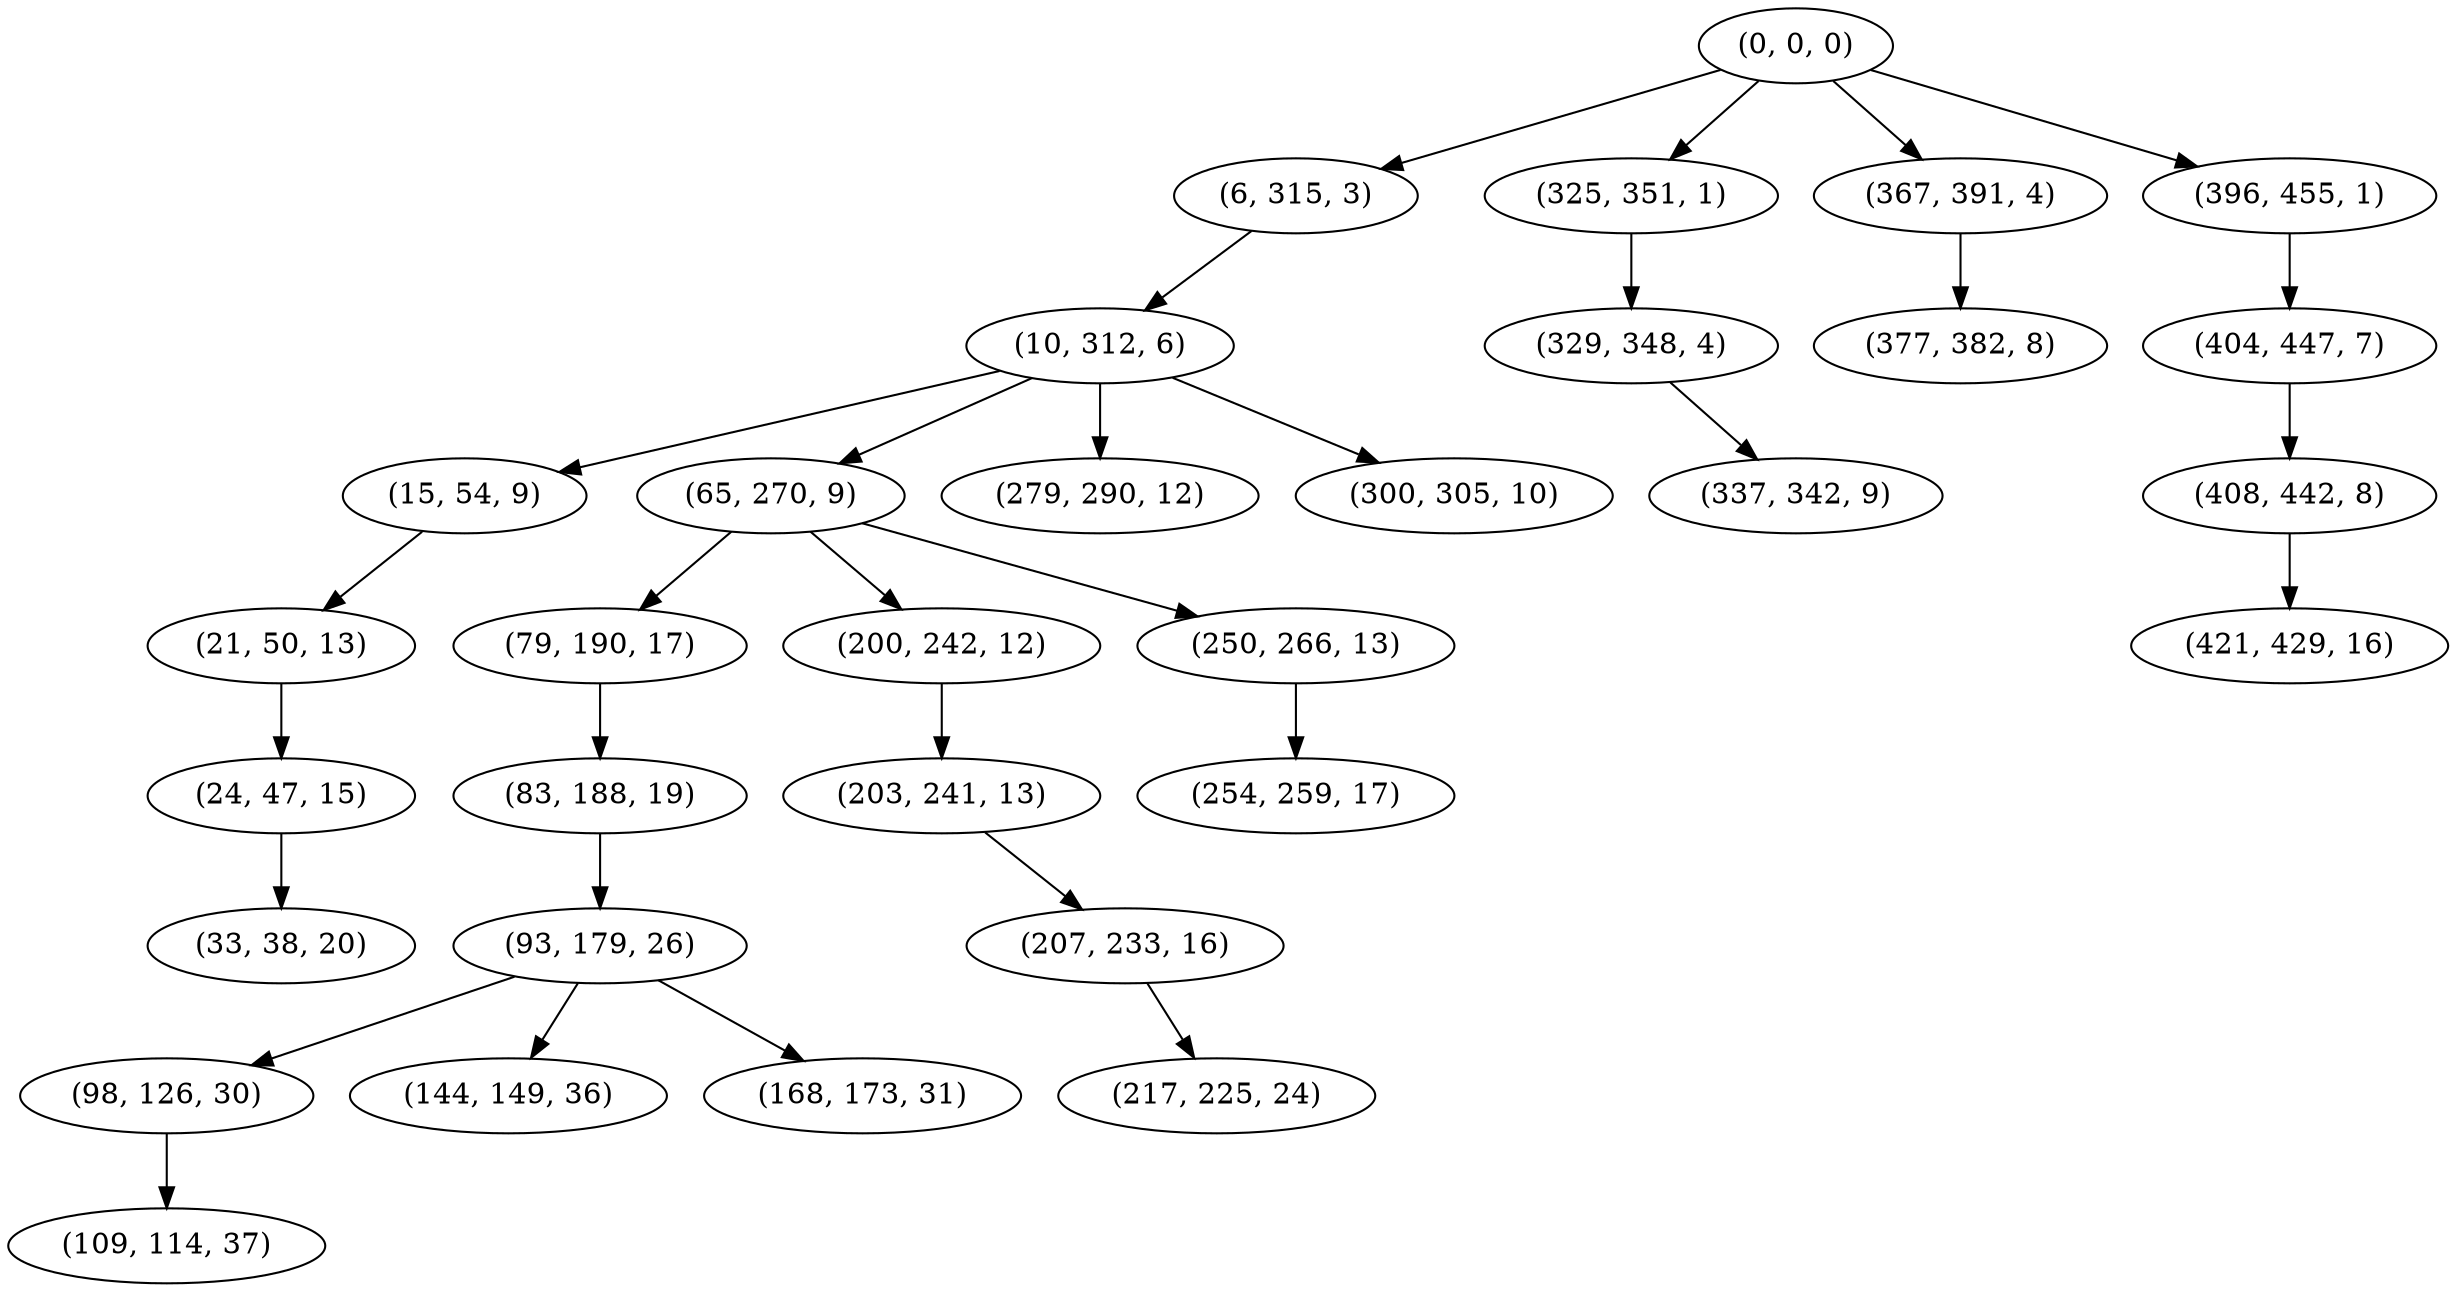 digraph tree {
    "(0, 0, 0)";
    "(6, 315, 3)";
    "(10, 312, 6)";
    "(15, 54, 9)";
    "(21, 50, 13)";
    "(24, 47, 15)";
    "(33, 38, 20)";
    "(65, 270, 9)";
    "(79, 190, 17)";
    "(83, 188, 19)";
    "(93, 179, 26)";
    "(98, 126, 30)";
    "(109, 114, 37)";
    "(144, 149, 36)";
    "(168, 173, 31)";
    "(200, 242, 12)";
    "(203, 241, 13)";
    "(207, 233, 16)";
    "(217, 225, 24)";
    "(250, 266, 13)";
    "(254, 259, 17)";
    "(279, 290, 12)";
    "(300, 305, 10)";
    "(325, 351, 1)";
    "(329, 348, 4)";
    "(337, 342, 9)";
    "(367, 391, 4)";
    "(377, 382, 8)";
    "(396, 455, 1)";
    "(404, 447, 7)";
    "(408, 442, 8)";
    "(421, 429, 16)";
    "(0, 0, 0)" -> "(6, 315, 3)";
    "(0, 0, 0)" -> "(325, 351, 1)";
    "(0, 0, 0)" -> "(367, 391, 4)";
    "(0, 0, 0)" -> "(396, 455, 1)";
    "(6, 315, 3)" -> "(10, 312, 6)";
    "(10, 312, 6)" -> "(15, 54, 9)";
    "(10, 312, 6)" -> "(65, 270, 9)";
    "(10, 312, 6)" -> "(279, 290, 12)";
    "(10, 312, 6)" -> "(300, 305, 10)";
    "(15, 54, 9)" -> "(21, 50, 13)";
    "(21, 50, 13)" -> "(24, 47, 15)";
    "(24, 47, 15)" -> "(33, 38, 20)";
    "(65, 270, 9)" -> "(79, 190, 17)";
    "(65, 270, 9)" -> "(200, 242, 12)";
    "(65, 270, 9)" -> "(250, 266, 13)";
    "(79, 190, 17)" -> "(83, 188, 19)";
    "(83, 188, 19)" -> "(93, 179, 26)";
    "(93, 179, 26)" -> "(98, 126, 30)";
    "(93, 179, 26)" -> "(144, 149, 36)";
    "(93, 179, 26)" -> "(168, 173, 31)";
    "(98, 126, 30)" -> "(109, 114, 37)";
    "(200, 242, 12)" -> "(203, 241, 13)";
    "(203, 241, 13)" -> "(207, 233, 16)";
    "(207, 233, 16)" -> "(217, 225, 24)";
    "(250, 266, 13)" -> "(254, 259, 17)";
    "(325, 351, 1)" -> "(329, 348, 4)";
    "(329, 348, 4)" -> "(337, 342, 9)";
    "(367, 391, 4)" -> "(377, 382, 8)";
    "(396, 455, 1)" -> "(404, 447, 7)";
    "(404, 447, 7)" -> "(408, 442, 8)";
    "(408, 442, 8)" -> "(421, 429, 16)";
}

